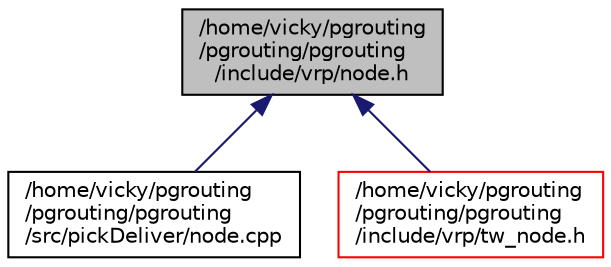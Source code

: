 digraph "/home/vicky/pgrouting/pgrouting/pgrouting/include/vrp/node.h"
{
  edge [fontname="Helvetica",fontsize="10",labelfontname="Helvetica",labelfontsize="10"];
  node [fontname="Helvetica",fontsize="10",shape=record];
  Node1 [label="/home/vicky/pgrouting\l/pgrouting/pgrouting\l/include/vrp/node.h",height=0.2,width=0.4,color="black", fillcolor="grey75", style="filled" fontcolor="black"];
  Node1 -> Node2 [dir="back",color="midnightblue",fontsize="10",style="solid",fontname="Helvetica"];
  Node2 [label="/home/vicky/pgrouting\l/pgrouting/pgrouting\l/src/pickDeliver/node.cpp",height=0.2,width=0.4,color="black", fillcolor="white", style="filled",URL="$node_8cpp.html"];
  Node1 -> Node3 [dir="back",color="midnightblue",fontsize="10",style="solid",fontname="Helvetica"];
  Node3 [label="/home/vicky/pgrouting\l/pgrouting/pgrouting\l/include/vrp/tw_node.h",height=0.2,width=0.4,color="red", fillcolor="white", style="filled",URL="$tw__node_8h.html"];
}
